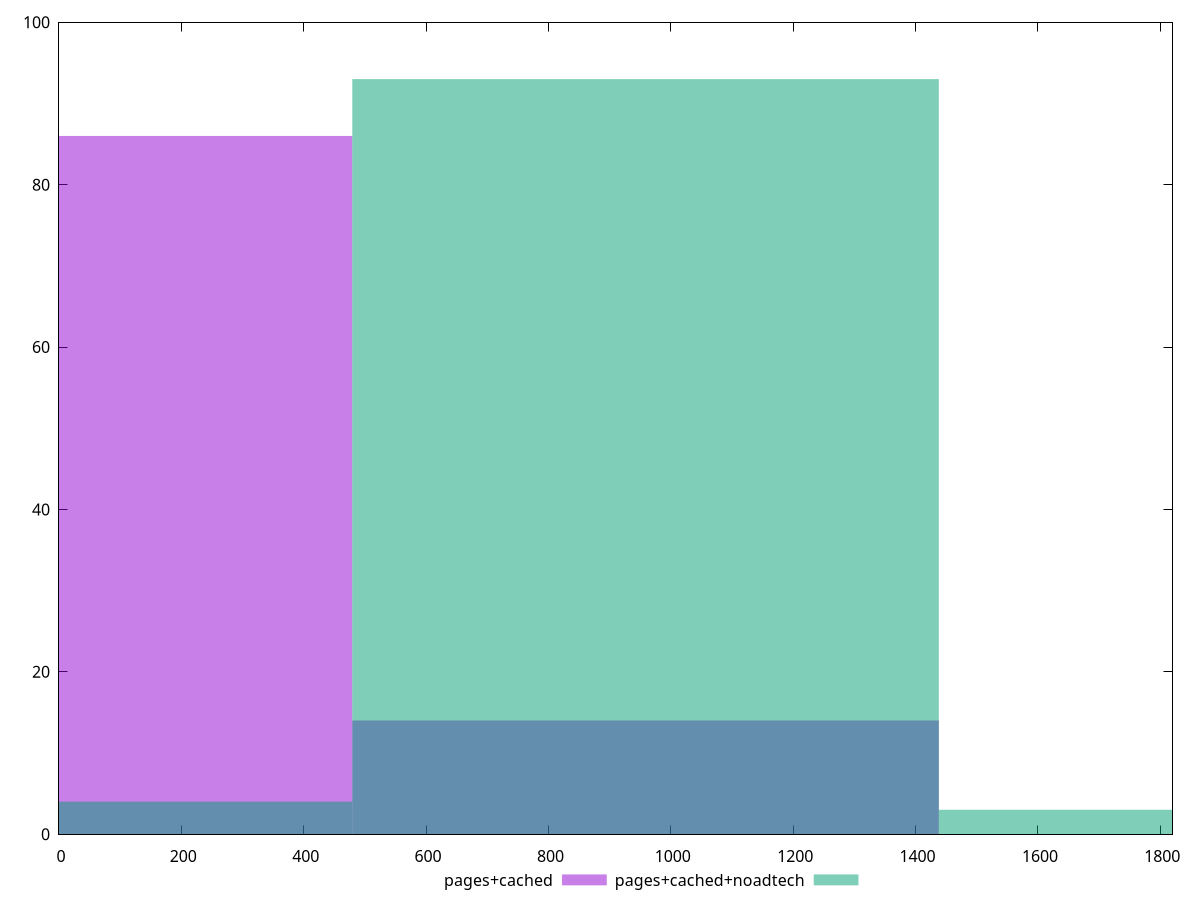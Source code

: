 reset

$pagesCached <<EOF
958.7355052891753 14
0 86
EOF

$pagesCachedNoadtech <<EOF
1917.4710105783506 3
958.7355052891753 93
0 4
EOF

set key outside below
set boxwidth 958.7355052891753
set xrange [0:1820]
set yrange [0:100]
set trange [0:100]
set style fill transparent solid 0.5 noborder
set terminal svg size 640, 500 enhanced background rgb 'white'
set output "report_00013_2021-02-09T12-04-24.940Z/uses-http2/comparison/histogram/1_vs_2.svg"

plot $pagesCached title "pages+cached" with boxes, \
     $pagesCachedNoadtech title "pages+cached+noadtech" with boxes

reset
